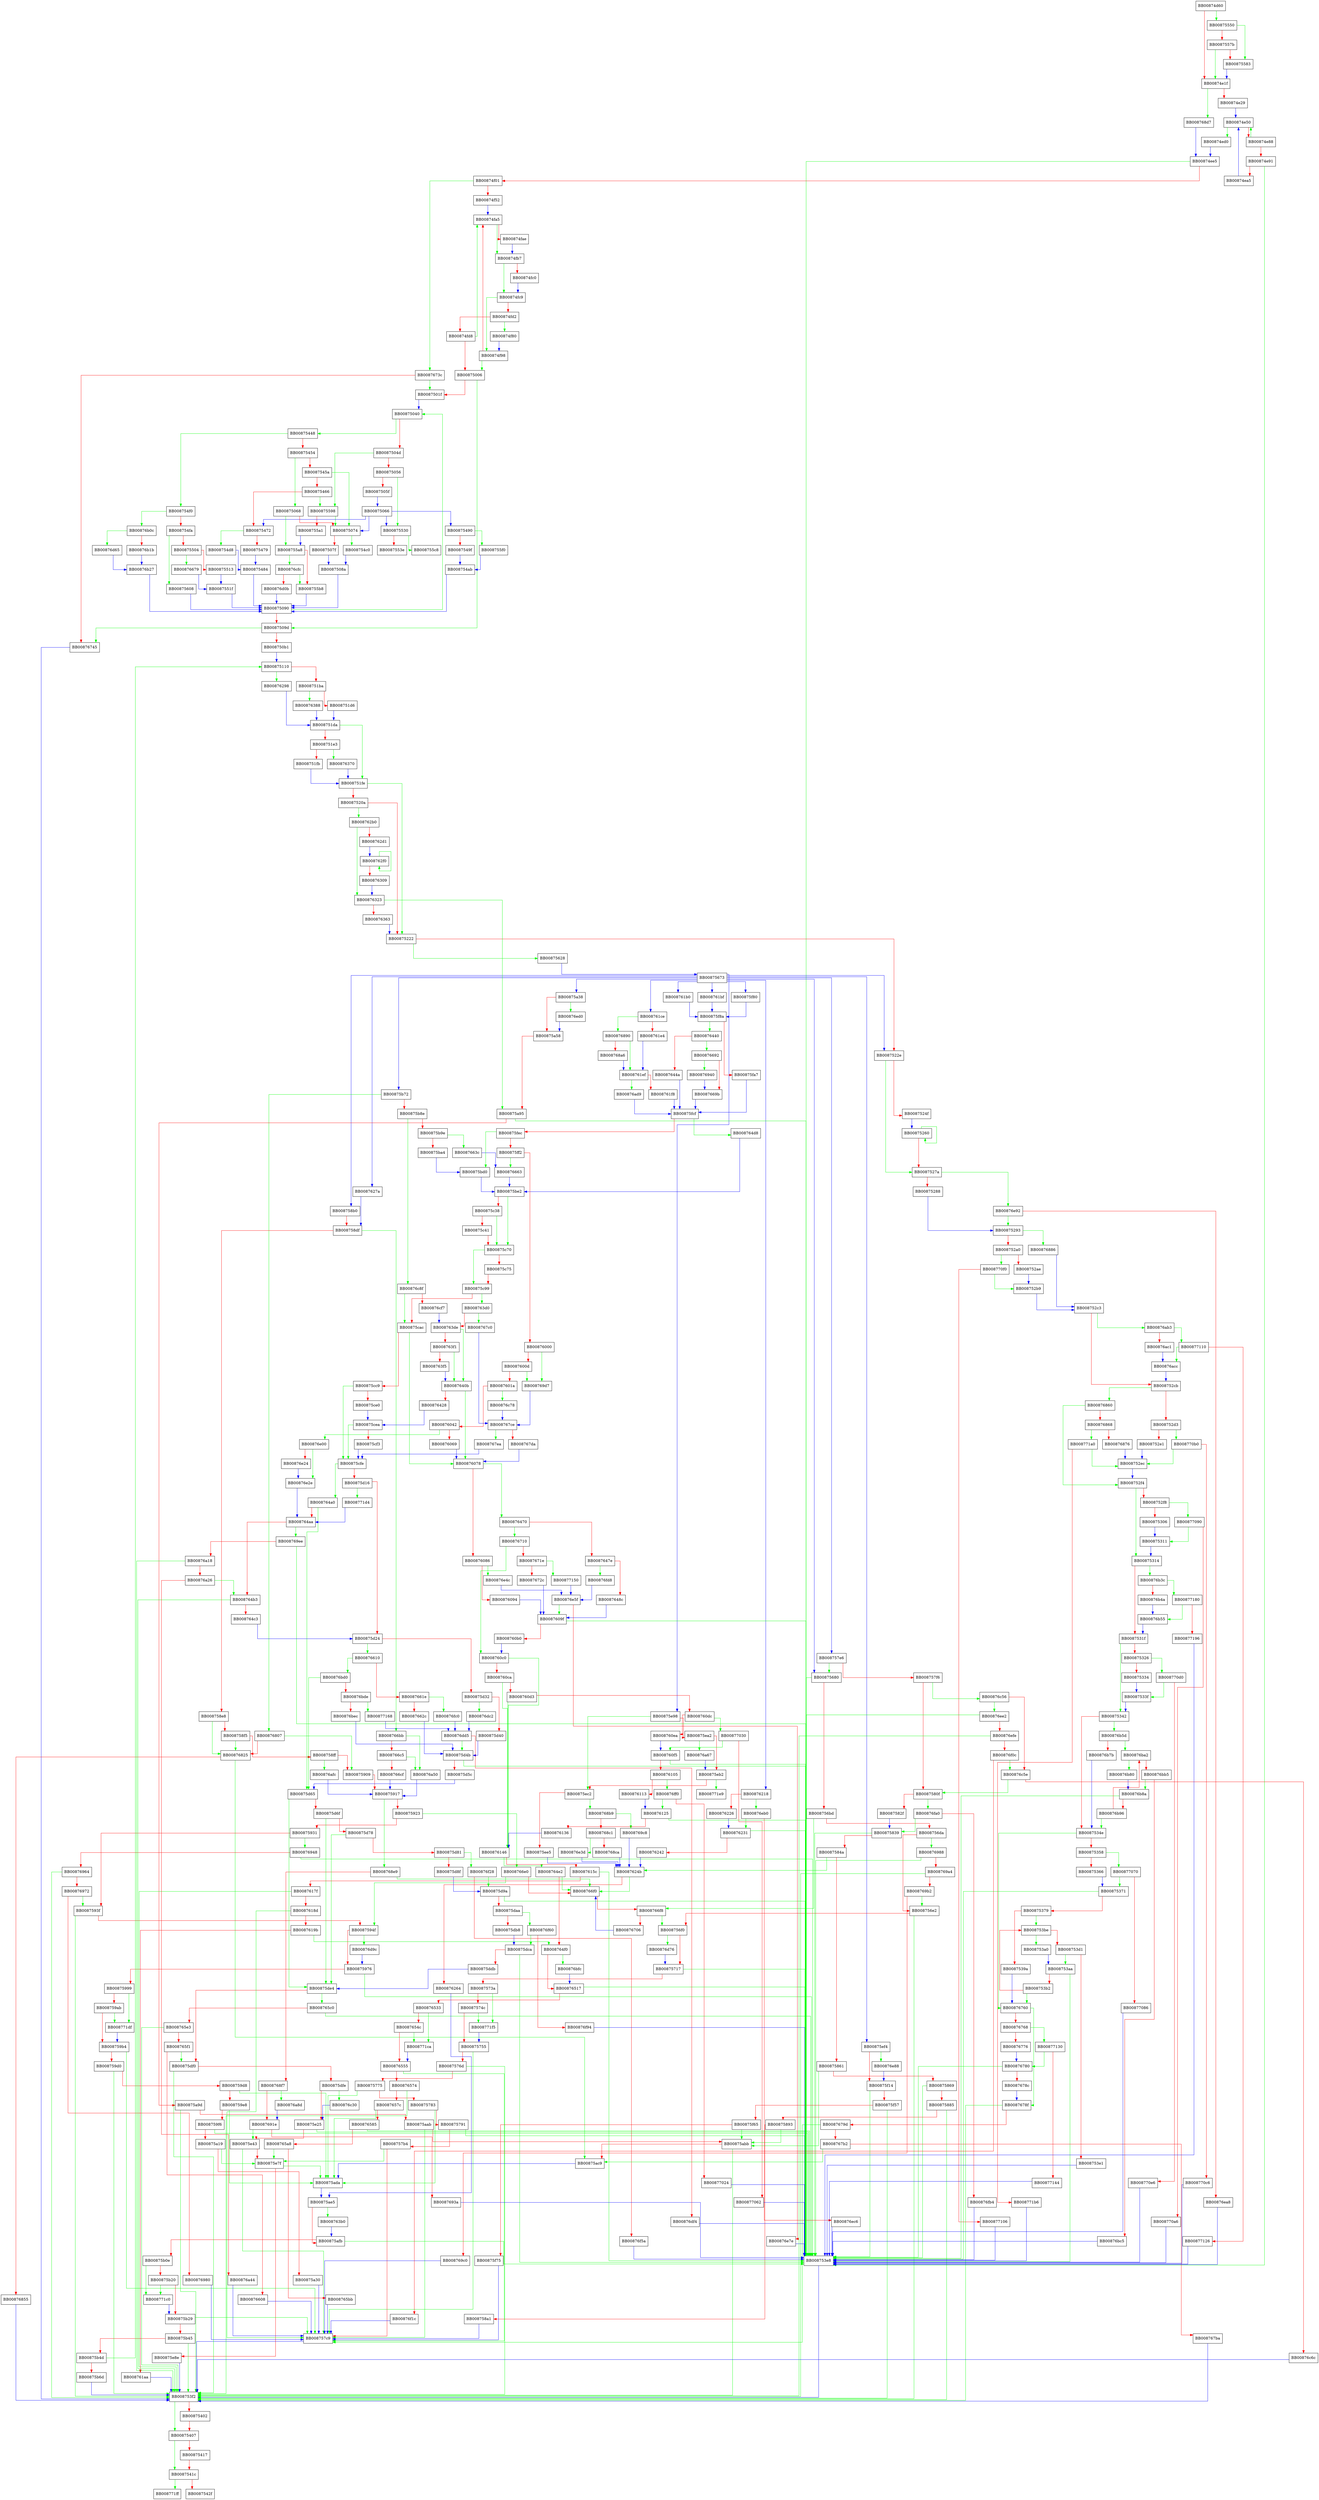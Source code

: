 digraph printf_positional {
  node [shape="box"];
  graph [splines=ortho];
  BB00874d60 -> BB00875550 [color="green"];
  BB00874d60 -> BB00874e1f [color="red"];
  BB00874e1f -> BB008768d7 [color="green"];
  BB00874e1f -> BB00874e29 [color="red"];
  BB00874e29 -> BB00874e50 [color="blue"];
  BB00874e50 -> BB00874ed0 [color="green"];
  BB00874e50 -> BB00874e88 [color="red"];
  BB00874e88 -> BB00874e50 [color="green"];
  BB00874e88 -> BB00874e91 [color="red"];
  BB00874e91 -> BB008753e8 [color="green"];
  BB00874e91 -> BB00874ea5 [color="red"];
  BB00874ea5 -> BB00874e50 [color="blue"];
  BB00874ed0 -> BB00874ee5 [color="blue"];
  BB00874ee5 -> BB008753e8 [color="green"];
  BB00874ee5 -> BB00874f01 [color="red"];
  BB00874f01 -> BB0087673c [color="green"];
  BB00874f01 -> BB00874f52 [color="red"];
  BB00874f52 -> BB00874fa5 [color="blue"];
  BB00874f80 -> BB00874f98 [color="blue"];
  BB00874f98 -> BB00875006 [color="green"];
  BB00874f98 -> BB00874fa5 [color="red"];
  BB00874fa5 -> BB00874fb7 [color="green"];
  BB00874fa5 -> BB00874fae [color="red"];
  BB00874fae -> BB00874fb7 [color="blue"];
  BB00874fb7 -> BB00874fc9 [color="green"];
  BB00874fb7 -> BB00874fc0 [color="red"];
  BB00874fc0 -> BB00874fc9 [color="blue"];
  BB00874fc9 -> BB00874f98 [color="green"];
  BB00874fc9 -> BB00874fd2 [color="red"];
  BB00874fd2 -> BB00874f80 [color="green"];
  BB00874fd2 -> BB00874fd8 [color="red"];
  BB00874fd8 -> BB00874fa5 [color="green"];
  BB00874fd8 -> BB00875006 [color="red"];
  BB00875006 -> BB0087509d [color="green"];
  BB00875006 -> BB0087501f [color="red"];
  BB0087501f -> BB00875040 [color="blue"];
  BB00875040 -> BB00875448 [color="green"];
  BB00875040 -> BB0087504d [color="red"];
  BB0087504d -> BB00875598 [color="green"];
  BB0087504d -> BB00875056 [color="red"];
  BB00875056 -> BB00875530 [color="green"];
  BB00875056 -> BB0087505f [color="red"];
  BB0087505f -> BB00875066 [color="blue"];
  BB00875066 -> BB00875472 [color="blue"];
  BB00875066 -> BB00875074 [color="blue"];
  BB00875066 -> BB00875490 [color="blue"];
  BB00875066 -> BB00875530 [color="blue"];
  BB00875068 -> BB008755a8 [color="green"];
  BB00875068 -> BB00875074 [color="red"];
  BB00875074 -> BB008754c0 [color="green"];
  BB00875074 -> BB0087507f [color="red"];
  BB0087507f -> BB0087508a [color="blue"];
  BB0087508a -> BB00875090 [color="blue"];
  BB00875090 -> BB00875040 [color="green"];
  BB00875090 -> BB0087509d [color="red"];
  BB0087509d -> BB00876745 [color="green"];
  BB0087509d -> BB008750b1 [color="red"];
  BB008750b1 -> BB00875110 [color="blue"];
  BB00875110 -> BB00876298 [color="green"];
  BB00875110 -> BB008751ba [color="red"];
  BB008751ba -> BB00876388 [color="green"];
  BB008751ba -> BB008751d6 [color="red"];
  BB008751d6 -> BB008751da [color="blue"];
  BB008751da -> BB008751fe [color="green"];
  BB008751da -> BB008751e3 [color="red"];
  BB008751e3 -> BB00876370 [color="green"];
  BB008751e3 -> BB008751fb [color="red"];
  BB008751fb -> BB008751fe [color="blue"];
  BB008751fe -> BB00875222 [color="green"];
  BB008751fe -> BB0087520a [color="red"];
  BB0087520a -> BB008762b0 [color="green"];
  BB0087520a -> BB00875222 [color="red"];
  BB00875222 -> BB00875628 [color="green"];
  BB00875222 -> BB0087522e [color="red"];
  BB0087522e -> BB0087527a [color="green"];
  BB0087522e -> BB0087524f [color="red"];
  BB0087524f -> BB00875260 [color="blue"];
  BB00875260 -> BB00875260 [color="green"];
  BB00875260 -> BB0087527a [color="red"];
  BB0087527a -> BB00876e92 [color="green"];
  BB0087527a -> BB00875288 [color="red"];
  BB00875288 -> BB00875293 [color="blue"];
  BB00875293 -> BB00876886 [color="green"];
  BB00875293 -> BB008752a0 [color="red"];
  BB008752a0 -> BB008770f0 [color="green"];
  BB008752a0 -> BB008752ae [color="red"];
  BB008752ae -> BB008752b9 [color="blue"];
  BB008752b9 -> BB008752c3 [color="blue"];
  BB008752c3 -> BB00876ab3 [color="green"];
  BB008752c3 -> BB008752cb [color="red"];
  BB008752cb -> BB00876860 [color="green"];
  BB008752cb -> BB008752d3 [color="red"];
  BB008752d3 -> BB008770b0 [color="green"];
  BB008752d3 -> BB008752e1 [color="red"];
  BB008752e1 -> BB008752ec [color="blue"];
  BB008752ec -> BB008752f4 [color="blue"];
  BB008752f4 -> BB00875314 [color="green"];
  BB008752f4 -> BB008752f8 [color="red"];
  BB008752f8 -> BB00877090 [color="green"];
  BB008752f8 -> BB00875306 [color="red"];
  BB00875306 -> BB00875311 [color="blue"];
  BB00875311 -> BB00875314 [color="blue"];
  BB00875314 -> BB00876b3c [color="green"];
  BB00875314 -> BB0087531f [color="red"];
  BB0087531f -> BB00875342 [color="green"];
  BB0087531f -> BB00875326 [color="red"];
  BB00875326 -> BB008770d0 [color="green"];
  BB00875326 -> BB00875334 [color="red"];
  BB00875334 -> BB0087533f [color="blue"];
  BB0087533f -> BB00875342 [color="blue"];
  BB00875342 -> BB00876b5d [color="green"];
  BB00875342 -> BB0087534e [color="red"];
  BB0087534e -> BB00876760 [color="green"];
  BB0087534e -> BB00875358 [color="red"];
  BB00875358 -> BB00877070 [color="green"];
  BB00875358 -> BB00875366 [color="red"];
  BB00875366 -> BB00875371 [color="blue"];
  BB00875371 -> BB008753e8 [color="green"];
  BB00875371 -> BB00875379 [color="red"];
  BB00875379 -> BB008753be [color="green"];
  BB00875379 -> BB0087539a [color="red"];
  BB0087539a -> BB00876760 [color="blue"];
  BB008753a0 -> BB008753aa [color="blue"];
  BB008753aa -> BB008753e8 [color="green"];
  BB008753aa -> BB008753b2 [color="red"];
  BB008753b2 -> BB00876760 [color="green"];
  BB008753b2 -> BB008753be [color="red"];
  BB008753be -> BB008753a0 [color="green"];
  BB008753be -> BB008753d1 [color="red"];
  BB008753d1 -> BB008753aa [color="green"];
  BB008753d1 -> BB008753e1 [color="red"];
  BB008753e1 -> BB008753e8 [color="blue"];
  BB008753e8 -> BB008753f2 [color="blue"];
  BB008753f2 -> BB00875407 [color="green"];
  BB008753f2 -> BB00875402 [color="red"];
  BB00875402 -> BB00875407 [color="red"];
  BB00875407 -> BB0087541c [color="green"];
  BB00875407 -> BB00875417 [color="red"];
  BB00875417 -> BB0087541c [color="red"];
  BB0087541c -> BB008771ff [color="green"];
  BB0087541c -> BB0087542f [color="red"];
  BB00875448 -> BB008754f0 [color="green"];
  BB00875448 -> BB00875454 [color="red"];
  BB00875454 -> BB00875068 [color="green"];
  BB00875454 -> BB0087545a [color="red"];
  BB0087545a -> BB00875074 [color="green"];
  BB0087545a -> BB00875466 [color="red"];
  BB00875466 -> BB00875598 [color="green"];
  BB00875466 -> BB00875472 [color="red"];
  BB00875472 -> BB008754d8 [color="green"];
  BB00875472 -> BB00875479 [color="red"];
  BB00875479 -> BB00875484 [color="blue"];
  BB00875484 -> BB00875090 [color="blue"];
  BB00875490 -> BB008755f0 [color="green"];
  BB00875490 -> BB0087549f [color="red"];
  BB0087549f -> BB008754ab [color="blue"];
  BB008754ab -> BB00875090 [color="blue"];
  BB008754c0 -> BB0087508a [color="blue"];
  BB008754d8 -> BB00875484 [color="blue"];
  BB008754f0 -> BB00876b0c [color="green"];
  BB008754f0 -> BB008754fa [color="red"];
  BB008754fa -> BB00875608 [color="green"];
  BB008754fa -> BB00875504 [color="red"];
  BB00875504 -> BB00876679 [color="green"];
  BB00875504 -> BB00875513 [color="red"];
  BB00875513 -> BB0087551f [color="blue"];
  BB0087551f -> BB00875090 [color="blue"];
  BB00875530 -> BB008755c8 [color="green"];
  BB00875530 -> BB0087553e [color="red"];
  BB00875550 -> BB00875583 [color="green"];
  BB00875550 -> BB0087557b [color="red"];
  BB0087557b -> BB00874e1f [color="green"];
  BB0087557b -> BB00875583 [color="red"];
  BB00875583 -> BB00874e1f [color="blue"];
  BB00875598 -> BB00875074 [color="green"];
  BB00875598 -> BB008755a1 [color="red"];
  BB008755a1 -> BB008755a8 [color="blue"];
  BB008755a8 -> BB00876cfc [color="green"];
  BB008755a8 -> BB008755b8 [color="red"];
  BB008755b8 -> BB00875090 [color="blue"];
  BB008755f0 -> BB008754ab [color="blue"];
  BB00875608 -> BB00875090 [color="blue"];
  BB00875628 -> BB00875673 [color="blue"];
  BB00875673 -> BB0087522e [color="blue"];
  BB00875673 -> BB00876218 [color="blue"];
  BB00875673 -> BB00875ef4 [color="blue"];
  BB00875673 -> BB00875680 [color="blue"];
  BB00875673 -> BB00875a38 [color="blue"];
  BB00875673 -> BB0087627a [color="blue"];
  BB00875673 -> BB008761bf [color="blue"];
  BB00875673 -> BB008757e6 [color="blue"];
  BB00875673 -> BB008761ce [color="blue"];
  BB00875673 -> BB008758b0 [color="blue"];
  BB00875673 -> BB00875e98 [color="blue"];
  BB00875673 -> BB00875f80 [color="blue"];
  BB00875673 -> BB00875b72 [color="blue"];
  BB00875673 -> BB008761b0 [color="blue"];
  BB00875680 -> BB008753e8 [color="green"];
  BB00875680 -> BB008756bd [color="red"];
  BB008756bd -> BB008766f8 [color="green"];
  BB008756bd -> BB008756da [color="red"];
  BB008756da -> BB00876988 [color="green"];
  BB008756da -> BB008756e2 [color="red"];
  BB008756e2 -> BB008753f2 [color="green"];
  BB008756e2 -> BB008756f0 [color="red"];
  BB008756f0 -> BB00876d76 [color="green"];
  BB008756f0 -> BB00875717 [color="red"];
  BB00875717 -> BB008753e8 [color="green"];
  BB00875717 -> BB0087573a [color="red"];
  BB0087573a -> BB008771f5 [color="green"];
  BB0087573a -> BB0087574c [color="red"];
  BB0087574c -> BB008771f5 [color="green"];
  BB0087574c -> BB00875755 [color="red"];
  BB00875755 -> BB008757c9 [color="green"];
  BB00875755 -> BB0087576d [color="red"];
  BB0087576d -> BB008753f2 [color="green"];
  BB0087576d -> BB00875775 [color="red"];
  BB00875775 -> BB00875ada [color="green"];
  BB00875775 -> BB00875783 [color="red"];
  BB00875783 -> BB00875ada [color="green"];
  BB00875783 -> BB00875791 [color="red"];
  BB00875791 -> BB008753e8 [color="green"];
  BB00875791 -> BB008757b4 [color="red"];
  BB008757b4 -> BB00875e7f [color="green"];
  BB008757b4 -> BB008757c9 [color="red"];
  BB008757c9 -> BB008753f2 [color="blue"];
  BB008757e6 -> BB00875680 [color="green"];
  BB008757e6 -> BB008757f6 [color="red"];
  BB008757f6 -> BB00876c56 [color="green"];
  BB008757f6 -> BB0087580f [color="red"];
  BB0087580f -> BB00876fa0 [color="green"];
  BB0087580f -> BB0087582f [color="red"];
  BB0087582f -> BB00875839 [color="blue"];
  BB00875839 -> BB008753e8 [color="green"];
  BB00875839 -> BB0087584a [color="red"];
  BB0087584a -> BB0087624b [color="green"];
  BB0087584a -> BB00875861 [color="red"];
  BB00875861 -> BB00875abb [color="green"];
  BB00875861 -> BB00875869 [color="red"];
  BB00875869 -> BB008753e8 [color="green"];
  BB00875869 -> BB00875885 [color="red"];
  BB00875885 -> BB008753f2 [color="green"];
  BB00875885 -> BB00875893 [color="red"];
  BB00875893 -> BB00875abb [color="green"];
  BB00875893 -> BB008758a1 [color="red"];
  BB008758a1 -> BB008757c9 [color="blue"];
  BB008758b0 -> BB008758df [color="red"];
  BB008758df -> BB008766bb [color="green"];
  BB008758df -> BB008758e8 [color="red"];
  BB008758e8 -> BB00876825 [color="green"];
  BB008758e8 -> BB008758f5 [color="red"];
  BB008758f5 -> BB00876825 [color="green"];
  BB008758f5 -> BB008758ff [color="red"];
  BB008758ff -> BB00876afc [color="green"];
  BB008758ff -> BB00875909 [color="red"];
  BB00875909 -> BB00875917 [color="red"];
  BB00875917 -> BB008768e9 [color="green"];
  BB00875917 -> BB00875923 [color="red"];
  BB00875923 -> BB008766e0 [color="green"];
  BB00875923 -> BB00875931 [color="red"];
  BB00875931 -> BB00876948 [color="green"];
  BB00875931 -> BB0087593f [color="red"];
  BB0087593f -> BB008753f2 [color="green"];
  BB0087593f -> BB0087594f [color="red"];
  BB0087594f -> BB00876d9c [color="green"];
  BB0087594f -> BB00875976 [color="red"];
  BB00875976 -> BB008753e8 [color="green"];
  BB00875976 -> BB00875999 [color="red"];
  BB00875999 -> BB008771df [color="green"];
  BB00875999 -> BB008759ab [color="red"];
  BB008759ab -> BB008771df [color="green"];
  BB008759ab -> BB008759b4 [color="red"];
  BB008759b4 -> BB008757c9 [color="green"];
  BB008759b4 -> BB008759d0 [color="red"];
  BB008759d0 -> BB008753f2 [color="green"];
  BB008759d0 -> BB008759d8 [color="red"];
  BB008759d8 -> BB00875ada [color="green"];
  BB008759d8 -> BB008759e8 [color="red"];
  BB008759e8 -> BB00875ada [color="green"];
  BB008759e8 -> BB008759f6 [color="red"];
  BB008759f6 -> BB008753e8 [color="green"];
  BB008759f6 -> BB00875a19 [color="red"];
  BB00875a19 -> BB00875e7f [color="green"];
  BB00875a19 -> BB00875a30 [color="red"];
  BB00875a30 -> BB008757c9 [color="blue"];
  BB00875a38 -> BB00876ed0 [color="green"];
  BB00875a38 -> BB00875a58 [color="red"];
  BB00875a58 -> BB00875a95 [color="red"];
  BB00875a95 -> BB008753e8 [color="green"];
  BB00875a95 -> BB00875a9d [color="red"];
  BB00875a9d -> BB008753f2 [color="green"];
  BB00875a9d -> BB00875aab [color="red"];
  BB00875aab -> BB008757c9 [color="green"];
  BB00875aab -> BB00875abb [color="red"];
  BB00875abb -> BB008753f2 [color="green"];
  BB00875abb -> BB00875ac9 [color="red"];
  BB00875ac9 -> BB00875ada [color="blue"];
  BB00875ada -> BB00875ae5 [color="blue"];
  BB00875ae5 -> BB008763b0 [color="green"];
  BB00875ae5 -> BB00875afb [color="red"];
  BB00875afb -> BB008753e8 [color="green"];
  BB00875afb -> BB00875b0e [color="red"];
  BB00875b0e -> BB008771c0 [color="green"];
  BB00875b0e -> BB00875b20 [color="red"];
  BB00875b20 -> BB008771c0 [color="green"];
  BB00875b20 -> BB00875b29 [color="red"];
  BB00875b29 -> BB008757c9 [color="green"];
  BB00875b29 -> BB00875b45 [color="red"];
  BB00875b45 -> BB008753f2 [color="green"];
  BB00875b45 -> BB00875b4d [color="red"];
  BB00875b4d -> BB00875110 [color="green"];
  BB00875b4d -> BB00875b6d [color="red"];
  BB00875b6d -> BB008753f2 [color="blue"];
  BB00875b72 -> BB00876807 [color="green"];
  BB00875b72 -> BB00875b8e [color="red"];
  BB00875b8e -> BB00876c8f [color="green"];
  BB00875b8e -> BB00875b9e [color="red"];
  BB00875b9e -> BB0087663c [color="green"];
  BB00875b9e -> BB00875ba4 [color="red"];
  BB00875ba4 -> BB00875bd0 [color="blue"];
  BB00875bd0 -> BB00875be2 [color="blue"];
  BB00875be2 -> BB00875c70 [color="green"];
  BB00875be2 -> BB00875c38 [color="red"];
  BB00875c38 -> BB00875c70 [color="green"];
  BB00875c38 -> BB00875c41 [color="red"];
  BB00875c41 -> BB00875c70 [color="red"];
  BB00875c70 -> BB00875c99 [color="green"];
  BB00875c70 -> BB00875c75 [color="red"];
  BB00875c75 -> BB00875c99 [color="red"];
  BB00875c99 -> BB008763d0 [color="green"];
  BB00875c99 -> BB00875cac [color="red"];
  BB00875cac -> BB00876078 [color="green"];
  BB00875cac -> BB00875cc9 [color="red"];
  BB00875cc9 -> BB00875cfe [color="green"];
  BB00875cc9 -> BB00875ce0 [color="red"];
  BB00875ce0 -> BB00875cea [color="blue"];
  BB00875cea -> BB00875cfe [color="green"];
  BB00875cea -> BB00875cf3 [color="red"];
  BB00875cf3 -> BB00875cfe [color="blue"];
  BB00875cfe -> BB008764a0 [color="green"];
  BB00875cfe -> BB00875d16 [color="red"];
  BB00875d16 -> BB008771d4 [color="green"];
  BB00875d16 -> BB00875d24 [color="red"];
  BB00875d24 -> BB00876610 [color="green"];
  BB00875d24 -> BB00875d32 [color="red"];
  BB00875d32 -> BB00876dc2 [color="green"];
  BB00875d32 -> BB00875d40 [color="red"];
  BB00875d40 -> BB00875d4b [color="blue"];
  BB00875d4b -> BB008753e8 [color="green"];
  BB00875d4b -> BB00875d5c [color="red"];
  BB00875d5c -> BB00875d65 [color="blue"];
  BB00875d65 -> BB00875de4 [color="green"];
  BB00875d65 -> BB00875d6f [color="red"];
  BB00875d6f -> BB00875de4 [color="green"];
  BB00875d6f -> BB00875d78 [color="red"];
  BB00875d78 -> BB00875de4 [color="green"];
  BB00875d78 -> BB00875d81 [color="red"];
  BB00875d81 -> BB00876f28 [color="green"];
  BB00875d81 -> BB00875d8f [color="red"];
  BB00875d8f -> BB00875d9a [color="blue"];
  BB00875d9a -> BB008753e8 [color="green"];
  BB00875d9a -> BB00875daa [color="red"];
  BB00875daa -> BB00876f60 [color="green"];
  BB00875daa -> BB00875db8 [color="red"];
  BB00875db8 -> BB00875dca [color="blue"];
  BB00875dca -> BB008753e8 [color="green"];
  BB00875dca -> BB00875ddb [color="red"];
  BB00875ddb -> BB00875de4 [color="blue"];
  BB00875de4 -> BB008765c0 [color="green"];
  BB00875de4 -> BB00875df0 [color="red"];
  BB00875df0 -> BB008753f2 [color="green"];
  BB00875df0 -> BB00875dfe [color="red"];
  BB00875dfe -> BB00876c30 [color="green"];
  BB00875dfe -> BB00875e25 [color="red"];
  BB00875e25 -> BB008753e8 [color="green"];
  BB00875e25 -> BB00875e43 [color="red"];
  BB00875e43 -> BB008757c9 [color="green"];
  BB00875e43 -> BB00875e7f [color="red"];
  BB00875e7f -> BB00875ada [color="green"];
  BB00875e7f -> BB00875e8e [color="red"];
  BB00875e8e -> BB008753f2 [color="blue"];
  BB00875e98 -> BB00875ec2 [color="green"];
  BB00875e98 -> BB00875ea2 [color="red"];
  BB00875ea2 -> BB00876a67 [color="green"];
  BB00875ea2 -> BB00875eb2 [color="red"];
  BB00875eb2 -> BB008771e9 [color="green"];
  BB00875eb2 -> BB00875ec2 [color="red"];
  BB00875ec2 -> BB008768b9 [color="green"];
  BB00875ec2 -> BB00875ee5 [color="red"];
  BB00875ee5 -> BB0087624b [color="blue"];
  BB00875ef4 -> BB00876e88 [color="green"];
  BB00875ef4 -> BB00875f14 [color="red"];
  BB00875f14 -> BB008753e8 [color="green"];
  BB00875f14 -> BB00875f57 [color="red"];
  BB00875f57 -> BB008753f2 [color="green"];
  BB00875f57 -> BB00875f65 [color="red"];
  BB00875f65 -> BB00875abb [color="green"];
  BB00875f65 -> BB00875f75 [color="red"];
  BB00875f75 -> BB008757c9 [color="blue"];
  BB00875f80 -> BB00875f8a [color="blue"];
  BB00875f8a -> BB00876440 [color="green"];
  BB00875f8a -> BB00875fa7 [color="red"];
  BB00875fa7 -> BB00875fcf [color="blue"];
  BB00875fcf -> BB008764d8 [color="green"];
  BB00875fcf -> BB00875fec [color="red"];
  BB00875fec -> BB00875bd0 [color="green"];
  BB00875fec -> BB00875ff2 [color="red"];
  BB00875ff2 -> BB00876663 [color="green"];
  BB00875ff2 -> BB00876000 [color="red"];
  BB00876000 -> BB008769d7 [color="green"];
  BB00876000 -> BB0087600d [color="red"];
  BB0087600d -> BB008769d7 [color="green"];
  BB0087600d -> BB0087601a [color="red"];
  BB0087601a -> BB00876c78 [color="green"];
  BB0087601a -> BB00876042 [color="red"];
  BB00876042 -> BB00876e00 [color="green"];
  BB00876042 -> BB00876069 [color="red"];
  BB00876069 -> BB00876078 [color="blue"];
  BB00876078 -> BB00876470 [color="green"];
  BB00876078 -> BB00876086 [color="red"];
  BB00876086 -> BB00876e4c [color="green"];
  BB00876086 -> BB00876094 [color="red"];
  BB00876094 -> BB0087609f [color="blue"];
  BB0087609f -> BB008753e8 [color="green"];
  BB0087609f -> BB008760b0 [color="red"];
  BB008760b0 -> BB008760c0 [color="blue"];
  BB008760c0 -> BB00876146 [color="green"];
  BB008760c0 -> BB008760ca [color="red"];
  BB008760ca -> BB00876146 [color="green"];
  BB008760ca -> BB008760d3 [color="red"];
  BB008760d3 -> BB00876146 [color="green"];
  BB008760d3 -> BB008760dc [color="red"];
  BB008760dc -> BB00877030 [color="green"];
  BB008760dc -> BB008760ea [color="red"];
  BB008760ea -> BB008760f5 [color="blue"];
  BB008760f5 -> BB008753e8 [color="green"];
  BB008760f5 -> BB00876105 [color="red"];
  BB00876105 -> BB00876ff0 [color="green"];
  BB00876105 -> BB00876113 [color="red"];
  BB00876113 -> BB00876125 [color="blue"];
  BB00876125 -> BB008753e8 [color="green"];
  BB00876125 -> BB00876136 [color="red"];
  BB00876136 -> BB00876146 [color="blue"];
  BB00876146 -> BB008764e2 [color="green"];
  BB00876146 -> BB0087615c [color="red"];
  BB0087615c -> BB008753e8 [color="green"];
  BB0087615c -> BB0087617f [color="red"];
  BB0087617f -> BB008753f2 [color="green"];
  BB0087617f -> BB0087618d [color="red"];
  BB0087618d -> BB008757c9 [color="green"];
  BB0087618d -> BB0087619b [color="red"];
  BB0087619b -> BB008764f0 [color="green"];
  BB0087619b -> BB008761aa [color="red"];
  BB008761aa -> BB008753f2 [color="blue"];
  BB008761b0 -> BB00875f8a [color="blue"];
  BB008761bf -> BB00875f8a [color="blue"];
  BB008761ce -> BB00876890 [color="green"];
  BB008761ce -> BB008761e4 [color="red"];
  BB008761e4 -> BB008761ef [color="blue"];
  BB008761ef -> BB00876ad9 [color="green"];
  BB008761ef -> BB008761f8 [color="red"];
  BB008761f8 -> BB00875fcf [color="blue"];
  BB00876218 -> BB00876eb0 [color="green"];
  BB00876218 -> BB00876226 [color="red"];
  BB00876226 -> BB00876231 [color="blue"];
  BB00876231 -> BB008753e8 [color="green"];
  BB00876231 -> BB00876242 [color="red"];
  BB00876242 -> BB0087624b [color="blue"];
  BB0087624b -> BB008766f0 [color="green"];
  BB0087624b -> BB00876264 [color="red"];
  BB00876264 -> BB00875ae5 [color="blue"];
  BB0087627a -> BB008758df [color="blue"];
  BB00876298 -> BB008751da [color="blue"];
  BB008762b0 -> BB00876323 [color="green"];
  BB008762b0 -> BB008762d1 [color="red"];
  BB008762d1 -> BB008762f0 [color="blue"];
  BB008762f0 -> BB008762f0 [color="green"];
  BB008762f0 -> BB00876309 [color="red"];
  BB00876309 -> BB00876323 [color="blue"];
  BB00876323 -> BB00875a95 [color="green"];
  BB00876323 -> BB00876363 [color="red"];
  BB00876363 -> BB00875222 [color="blue"];
  BB00876370 -> BB008751fe [color="blue"];
  BB00876388 -> BB008751da [color="blue"];
  BB008763b0 -> BB00875afb [color="blue"];
  BB008763d0 -> BB008767c0 [color="green"];
  BB008763d0 -> BB008763de [color="red"];
  BB008763de -> BB0087640b [color="green"];
  BB008763de -> BB008763f1 [color="red"];
  BB008763f1 -> BB0087640b [color="green"];
  BB008763f1 -> BB008763f5 [color="red"];
  BB008763f5 -> BB0087640b [color="blue"];
  BB0087640b -> BB00876078 [color="green"];
  BB0087640b -> BB00876428 [color="red"];
  BB00876428 -> BB00875cea [color="blue"];
  BB00876440 -> BB00876692 [color="green"];
  BB00876440 -> BB0087644a [color="red"];
  BB0087644a -> BB00875fcf [color="blue"];
  BB00876470 -> BB00876710 [color="green"];
  BB00876470 -> BB0087647e [color="red"];
  BB0087647e -> BB00876fd8 [color="green"];
  BB0087647e -> BB0087648c [color="red"];
  BB0087648c -> BB0087609f [color="blue"];
  BB008764a0 -> BB00875d65 [color="green"];
  BB008764a0 -> BB008764aa [color="red"];
  BB008764aa -> BB008769ee [color="green"];
  BB008764aa -> BB008764b3 [color="red"];
  BB008764b3 -> BB008753f2 [color="green"];
  BB008764b3 -> BB008764c3 [color="red"];
  BB008764c3 -> BB00875d24 [color="blue"];
  BB008764d8 -> BB00875be2 [color="blue"];
  BB008764e2 -> BB008766f0 [color="green"];
  BB008764e2 -> BB008764f0 [color="red"];
  BB008764f0 -> BB00876bfc [color="green"];
  BB008764f0 -> BB00876517 [color="red"];
  BB00876517 -> BB008753e8 [color="green"];
  BB00876517 -> BB00876533 [color="red"];
  BB00876533 -> BB008771ca [color="green"];
  BB00876533 -> BB0087654c [color="red"];
  BB0087654c -> BB008771ca [color="green"];
  BB0087654c -> BB00876555 [color="red"];
  BB00876555 -> BB008757c9 [color="green"];
  BB00876555 -> BB00876574 [color="red"];
  BB00876574 -> BB008753f2 [color="green"];
  BB00876574 -> BB0087657c [color="red"];
  BB0087657c -> BB00875ada [color="green"];
  BB0087657c -> BB00876585 [color="red"];
  BB00876585 -> BB008753e8 [color="green"];
  BB00876585 -> BB008765a8 [color="red"];
  BB008765a8 -> BB00875e7f [color="green"];
  BB008765a8 -> BB008765bb [color="red"];
  BB008765bb -> BB008757c9 [color="blue"];
  BB008765c0 -> BB008753e8 [color="green"];
  BB008765c0 -> BB008765e3 [color="red"];
  BB008765e3 -> BB008753f2 [color="green"];
  BB008765e3 -> BB008765f1 [color="red"];
  BB008765f1 -> BB00875df0 [color="green"];
  BB008765f1 -> BB00876608 [color="red"];
  BB00876608 -> BB008757c9 [color="blue"];
  BB00876610 -> BB00876bd0 [color="green"];
  BB00876610 -> BB0087661e [color="red"];
  BB0087661e -> BB00876fc0 [color="green"];
  BB0087661e -> BB0087662c [color="red"];
  BB0087662c -> BB00875d4b [color="blue"];
  BB0087663c -> BB00876663 [color="blue"];
  BB00876663 -> BB00875be2 [color="blue"];
  BB00876679 -> BB0087551f [color="blue"];
  BB00876692 -> BB00876940 [color="green"];
  BB00876692 -> BB0087669b [color="red"];
  BB0087669b -> BB00875fcf [color="blue"];
  BB008766bb -> BB00876a50 [color="green"];
  BB008766bb -> BB008766c5 [color="red"];
  BB008766c5 -> BB00876a50 [color="green"];
  BB008766c5 -> BB008766cf [color="red"];
  BB008766cf -> BB00875917 [color="blue"];
  BB008766e0 -> BB0087594f [color="green"];
  BB008766e0 -> BB008766f0 [color="red"];
  BB008766f0 -> BB008766f8 [color="red"];
  BB008766f8 -> BB008756f0 [color="green"];
  BB008766f8 -> BB00876706 [color="red"];
  BB00876706 -> BB008766f0 [color="blue"];
  BB00876710 -> BB008760c0 [color="green"];
  BB00876710 -> BB0087671e [color="red"];
  BB0087671e -> BB00877150 [color="green"];
  BB0087671e -> BB0087672c [color="red"];
  BB0087672c -> BB0087609f [color="blue"];
  BB0087673c -> BB0087501f [color="green"];
  BB0087673c -> BB00876745 [color="red"];
  BB00876745 -> BB008753f2 [color="blue"];
  BB00876760 -> BB0087678f [color="green"];
  BB00876760 -> BB00876768 [color="red"];
  BB00876768 -> BB00877130 [color="green"];
  BB00876768 -> BB00876776 [color="red"];
  BB00876776 -> BB00876780 [color="blue"];
  BB00876780 -> BB008753e8 [color="green"];
  BB00876780 -> BB0087678c [color="red"];
  BB0087678c -> BB0087678f [color="blue"];
  BB0087678f -> BB008753f2 [color="green"];
  BB0087678f -> BB0087679d [color="red"];
  BB0087679d -> BB008757c9 [color="green"];
  BB0087679d -> BB008767b2 [color="red"];
  BB008767b2 -> BB00875ac9 [color="green"];
  BB008767b2 -> BB008767ba [color="red"];
  BB008767ba -> BB008753f2 [color="blue"];
  BB008767c0 -> BB008767ce [color="blue"];
  BB008767ce -> BB008767ea [color="green"];
  BB008767ce -> BB008767da [color="red"];
  BB008767da -> BB00876078 [color="blue"];
  BB008767ea -> BB00875cfe [color="blue"];
  BB00876807 -> BB00875909 [color="green"];
  BB00876807 -> BB00876825 [color="red"];
  BB00876825 -> BB00875ac9 [color="green"];
  BB00876825 -> BB00876855 [color="red"];
  BB00876855 -> BB008753f2 [color="blue"];
  BB00876860 -> BB008752f4 [color="green"];
  BB00876860 -> BB00876868 [color="red"];
  BB00876868 -> BB008771a0 [color="green"];
  BB00876868 -> BB00876876 [color="red"];
  BB00876876 -> BB008752ec [color="blue"];
  BB00876886 -> BB008752c3 [color="blue"];
  BB00876890 -> BB008761ef [color="green"];
  BB00876890 -> BB008768a6 [color="red"];
  BB008768a6 -> BB008761ef [color="blue"];
  BB008768b9 -> BB008769c8 [color="green"];
  BB008768b9 -> BB008768c1 [color="red"];
  BB008768c1 -> BB00876e3d [color="green"];
  BB008768c1 -> BB008768ca [color="red"];
  BB008768ca -> BB0087624b [color="blue"];
  BB008768d7 -> BB00874ee5 [color="blue"];
  BB008768e9 -> BB008766f0 [color="green"];
  BB008768e9 -> BB008768f7 [color="red"];
  BB008768f7 -> BB00876a8d [color="green"];
  BB008768f7 -> BB0087691e [color="red"];
  BB0087691e -> BB00875e43 [color="green"];
  BB0087691e -> BB0087693a [color="red"];
  BB0087693a -> BB008753e8 [color="blue"];
  BB00876940 -> BB0087669b [color="blue"];
  BB00876948 -> BB008753e8 [color="green"];
  BB00876948 -> BB00876964 [color="red"];
  BB00876964 -> BB008753f2 [color="green"];
  BB00876964 -> BB00876972 [color="red"];
  BB00876972 -> BB0087593f [color="green"];
  BB00876972 -> BB00876980 [color="red"];
  BB00876980 -> BB008757c9 [color="blue"];
  BB00876988 -> BB008753e8 [color="green"];
  BB00876988 -> BB008769a4 [color="red"];
  BB008769a4 -> BB008753f2 [color="green"];
  BB008769a4 -> BB008769b2 [color="red"];
  BB008769b2 -> BB008756e2 [color="green"];
  BB008769b2 -> BB008769c0 [color="red"];
  BB008769c0 -> BB008757c9 [color="blue"];
  BB008769c8 -> BB0087624b [color="blue"];
  BB008769d7 -> BB008767ce [color="blue"];
  BB008769ee -> BB008753e8 [color="green"];
  BB008769ee -> BB00876a18 [color="red"];
  BB00876a18 -> BB008753f2 [color="green"];
  BB00876a18 -> BB00876a26 [color="red"];
  BB00876a26 -> BB008764b3 [color="green"];
  BB00876a26 -> BB00876a44 [color="red"];
  BB00876a44 -> BB008757c9 [color="blue"];
  BB00876a50 -> BB00875917 [color="blue"];
  BB00876a67 -> BB00875eb2 [color="blue"];
  BB00876a8d -> BB0087691e [color="blue"];
  BB00876ab3 -> BB00877110 [color="green"];
  BB00876ab3 -> BB00876ac1 [color="red"];
  BB00876ac1 -> BB00876acc [color="blue"];
  BB00876acc -> BB008752cb [color="blue"];
  BB00876ad9 -> BB00875fcf [color="blue"];
  BB00876afc -> BB00875917 [color="blue"];
  BB00876b0c -> BB00876d65 [color="green"];
  BB00876b0c -> BB00876b1b [color="red"];
  BB00876b1b -> BB00876b27 [color="blue"];
  BB00876b27 -> BB00875090 [color="blue"];
  BB00876b3c -> BB00877180 [color="green"];
  BB00876b3c -> BB00876b4a [color="red"];
  BB00876b4a -> BB00876b55 [color="blue"];
  BB00876b55 -> BB0087531f [color="blue"];
  BB00876b5d -> BB00876ba2 [color="green"];
  BB00876b5d -> BB00876b7b [color="red"];
  BB00876b7b -> BB0087534e [color="blue"];
  BB00876b80 -> BB00876b8a [color="blue"];
  BB00876b8a -> BB008753e8 [color="green"];
  BB00876b8a -> BB00876b96 [color="red"];
  BB00876b96 -> BB0087534e [color="green"];
  BB00876b96 -> BB00876ba2 [color="red"];
  BB00876ba2 -> BB00876b80 [color="green"];
  BB00876ba2 -> BB00876bb5 [color="red"];
  BB00876bb5 -> BB00876b8a [color="green"];
  BB00876bb5 -> BB00876bc5 [color="red"];
  BB00876bc5 -> BB008753e8 [color="blue"];
  BB00876bd0 -> BB00875d65 [color="green"];
  BB00876bd0 -> BB00876bde [color="red"];
  BB00876bde -> BB00877168 [color="green"];
  BB00876bde -> BB00876bec [color="red"];
  BB00876bec -> BB00875d4b [color="blue"];
  BB00876bfc -> BB00876517 [color="blue"];
  BB00876c30 -> BB00875e25 [color="blue"];
  BB00876c56 -> BB00876ee2 [color="green"];
  BB00876c56 -> BB00876c5e [color="red"];
  BB00876c5e -> BB0087580f [color="green"];
  BB00876c5e -> BB00876c6c [color="red"];
  BB00876c6c -> BB008753f2 [color="blue"];
  BB00876c78 -> BB008767ce [color="blue"];
  BB00876c8f -> BB00875cac [color="green"];
  BB00876c8f -> BB00876cf7 [color="red"];
  BB00876cf7 -> BB008763de [color="blue"];
  BB00876cfc -> BB008755b8 [color="green"];
  BB00876cfc -> BB00876d0b [color="red"];
  BB00876d0b -> BB00875090 [color="blue"];
  BB00876d65 -> BB00876b27 [color="blue"];
  BB00876d76 -> BB00875717 [color="blue"];
  BB00876d9c -> BB00875976 [color="blue"];
  BB00876dc2 -> BB00876dd5 [color="blue"];
  BB00876dd5 -> BB00875d4b [color="green"];
  BB00876dd5 -> BB00876df4 [color="red"];
  BB00876df4 -> BB008753e8 [color="blue"];
  BB00876e00 -> BB00876e2e [color="green"];
  BB00876e00 -> BB00876e24 [color="red"];
  BB00876e24 -> BB00876e2e [color="blue"];
  BB00876e2e -> BB008764aa [color="blue"];
  BB00876e3d -> BB0087624b [color="blue"];
  BB00876e4c -> BB00876e5f [color="blue"];
  BB00876e5f -> BB0087609f [color="green"];
  BB00876e5f -> BB00876e7e [color="red"];
  BB00876e7e -> BB008753e8 [color="blue"];
  BB00876e88 -> BB00875f14 [color="blue"];
  BB00876e92 -> BB00875293 [color="green"];
  BB00876e92 -> BB00876ea8 [color="red"];
  BB00876ea8 -> BB008753e8 [color="blue"];
  BB00876eb0 -> BB00876231 [color="green"];
  BB00876eb0 -> BB00876ec6 [color="red"];
  BB00876ec6 -> BB008753e8 [color="blue"];
  BB00876ed0 -> BB00875a58 [color="blue"];
  BB00876ee2 -> BB008753e8 [color="green"];
  BB00876ee2 -> BB00876efe [color="red"];
  BB00876efe -> BB008753f2 [color="green"];
  BB00876efe -> BB00876f0c [color="red"];
  BB00876f0c -> BB00876c5e [color="green"];
  BB00876f0c -> BB00876f1c [color="red"];
  BB00876f1c -> BB008757c9 [color="blue"];
  BB00876f28 -> BB00875d9a [color="green"];
  BB00876f28 -> BB00876f5a [color="red"];
  BB00876f5a -> BB008753e8 [color="blue"];
  BB00876f60 -> BB00875dca [color="green"];
  BB00876f60 -> BB00876f94 [color="red"];
  BB00876f94 -> BB008753e8 [color="blue"];
  BB00876fa0 -> BB00875839 [color="green"];
  BB00876fa0 -> BB00876fb4 [color="red"];
  BB00876fb4 -> BB008753e8 [color="blue"];
  BB00876fc0 -> BB00876dd5 [color="blue"];
  BB00876fd8 -> BB00876e5f [color="blue"];
  BB00876ff0 -> BB00876125 [color="green"];
  BB00876ff0 -> BB00877024 [color="red"];
  BB00877024 -> BB008753e8 [color="blue"];
  BB00877030 -> BB008760f5 [color="green"];
  BB00877030 -> BB00877062 [color="red"];
  BB00877062 -> BB008753e8 [color="blue"];
  BB00877070 -> BB00875371 [color="green"];
  BB00877070 -> BB00877086 [color="red"];
  BB00877086 -> BB008753e8 [color="blue"];
  BB00877090 -> BB00875311 [color="green"];
  BB00877090 -> BB008770a6 [color="red"];
  BB008770a6 -> BB008753e8 [color="blue"];
  BB008770b0 -> BB008752ec [color="green"];
  BB008770b0 -> BB008770c6 [color="red"];
  BB008770c6 -> BB008753e8 [color="blue"];
  BB008770d0 -> BB0087533f [color="green"];
  BB008770d0 -> BB008770e6 [color="red"];
  BB008770e6 -> BB008753e8 [color="blue"];
  BB008770f0 -> BB008752b9 [color="green"];
  BB008770f0 -> BB00877106 [color="red"];
  BB00877106 -> BB008753e8 [color="blue"];
  BB00877110 -> BB00876acc [color="green"];
  BB00877110 -> BB00877126 [color="red"];
  BB00877126 -> BB008753e8 [color="blue"];
  BB00877130 -> BB00876780 [color="green"];
  BB00877130 -> BB00877144 [color="red"];
  BB00877144 -> BB008753e8 [color="blue"];
  BB00877150 -> BB00876e5f [color="blue"];
  BB00877168 -> BB00876dd5 [color="blue"];
  BB00877180 -> BB00876b55 [color="green"];
  BB00877180 -> BB00877196 [color="red"];
  BB00877196 -> BB008753e8 [color="blue"];
  BB008771a0 -> BB008752ec [color="green"];
  BB008771a0 -> BB008771b6 [color="red"];
  BB008771b6 -> BB008753e8 [color="blue"];
  BB008771c0 -> BB00875b29 [color="blue"];
  BB008771ca -> BB00876555 [color="blue"];
  BB008771d4 -> BB008764aa [color="blue"];
  BB008771df -> BB008759b4 [color="blue"];
  BB008771f5 -> BB00875755 [color="blue"];
}